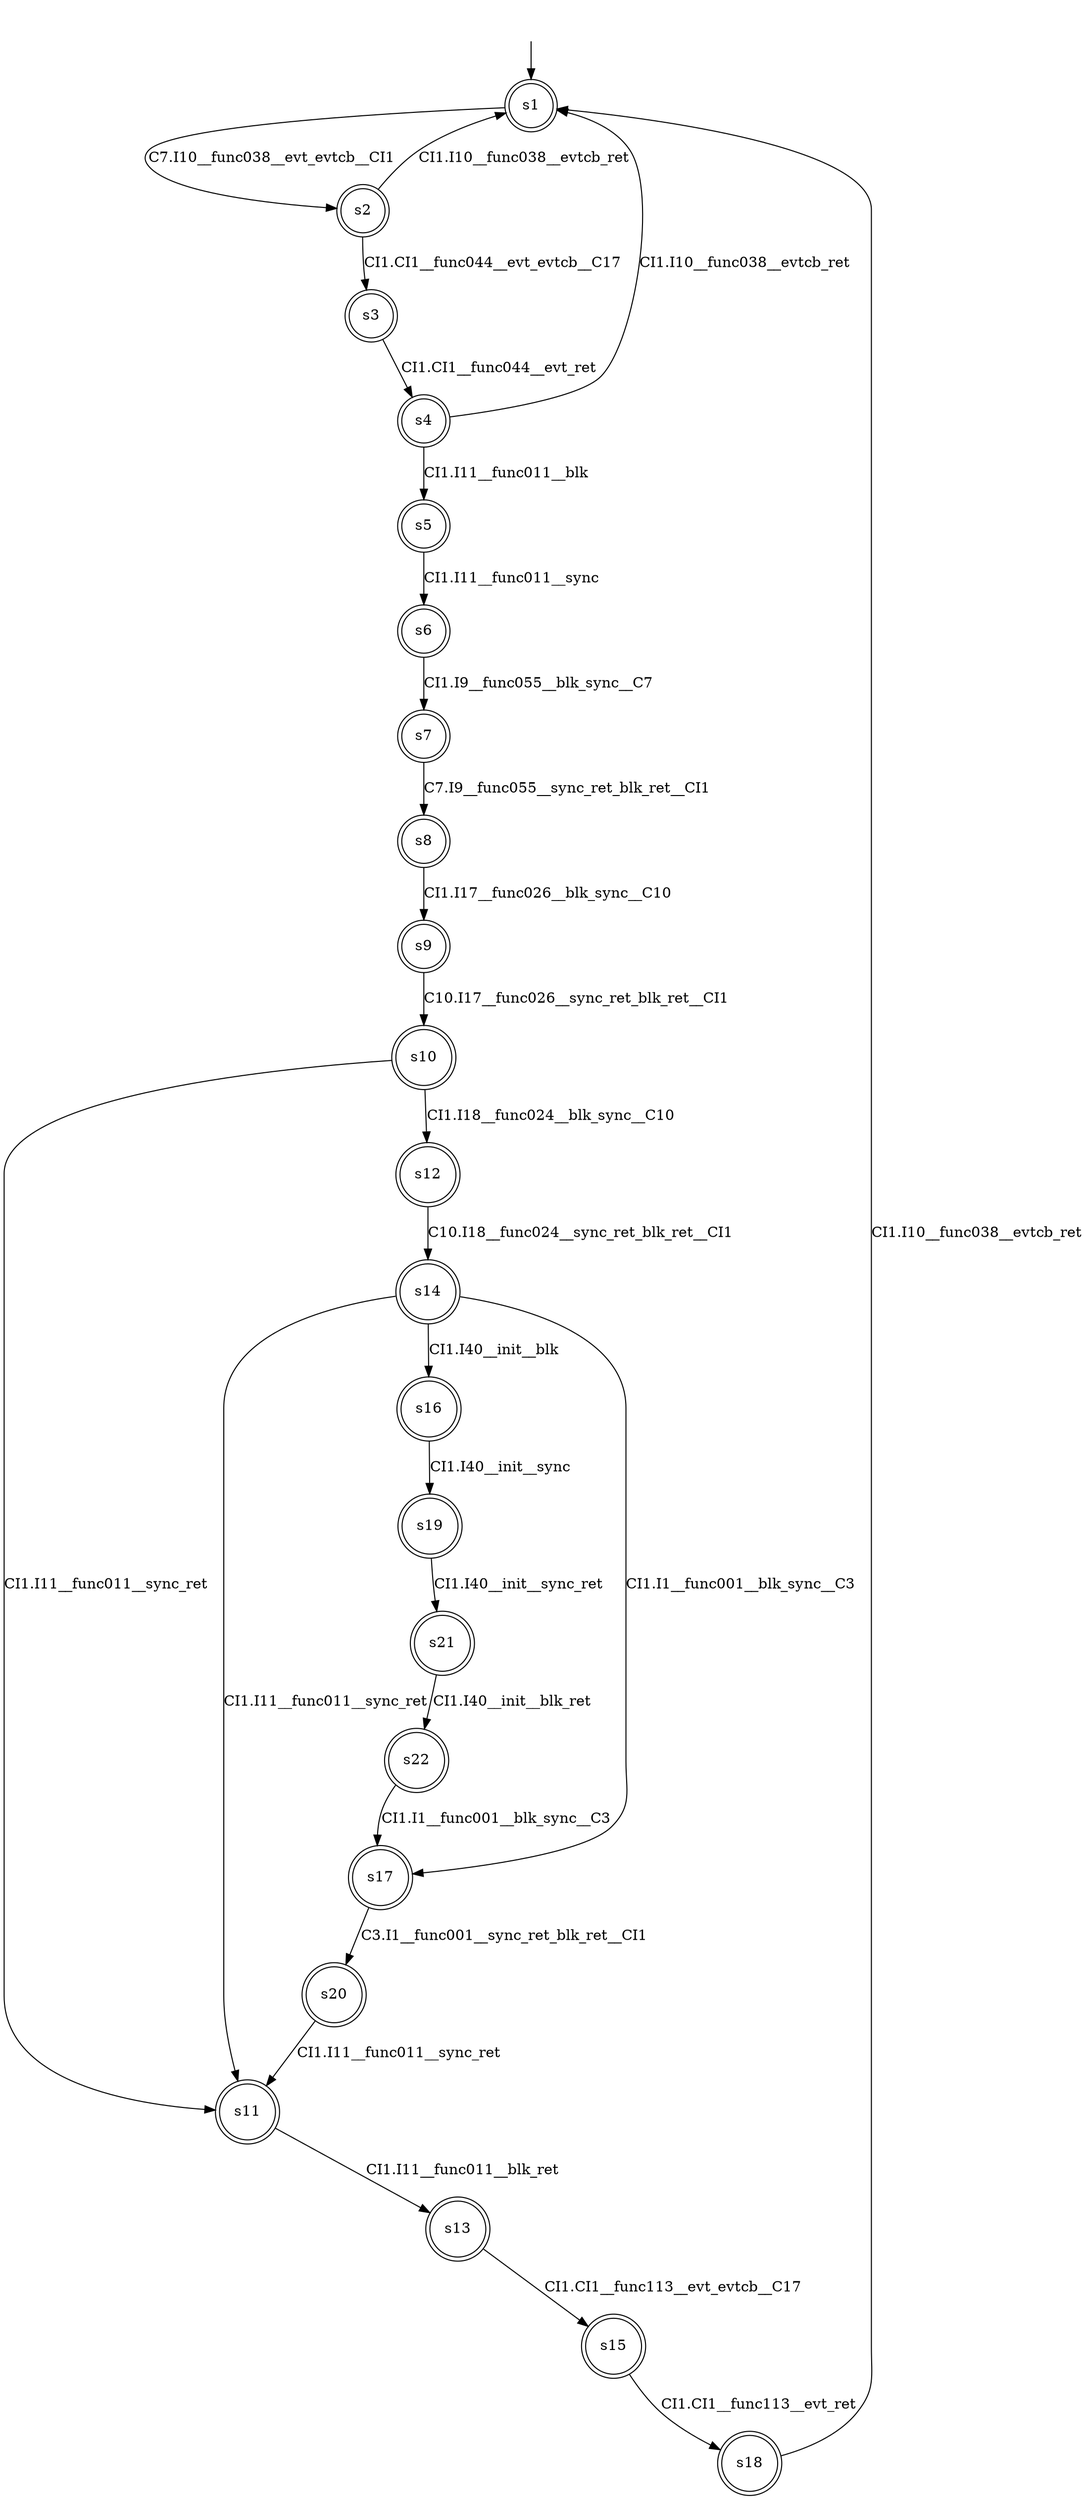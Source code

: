 digraph automaton {
	1 [label=<s1> shape="doublecircle"];
	2 [label=<s2> shape="doublecircle"];
	3 [label=<s3> shape="doublecircle"];
	4 [label=<s4> shape="doublecircle"];
	5 [label=<s5> shape="doublecircle"];
	6 [label=<s6> shape="doublecircle"];
	7 [label=<s7> shape="doublecircle"];
	8 [label=<s8> shape="doublecircle"];
	9 [label=<s9> shape="doublecircle"];
	10 [label=<s10> shape="doublecircle"];
	11 [label=<s11> shape="doublecircle"];
	12 [label=<s12> shape="doublecircle"];
	13 [label=<s13> shape="doublecircle"];
	14 [label=<s14> shape="doublecircle"];
	15 [label=<s15> shape="doublecircle"];
	16 [label=<s16> shape="doublecircle"];
	17 [label=<s17> shape="doublecircle"];
	18 [label=<s18> shape="doublecircle"];
	19 [label=<s19> shape="doublecircle"];
	20 [label=<s20> shape="doublecircle"];
	21 [label=<s21> shape="doublecircle"];
	22 [label=<s22> shape="doublecircle"];
	__init1 [label=<> shape="none"];
	__init1 -> 1;
	1 -> 2 [label=<C7.I10__func038__evt_evtcb__CI1> id="1-0-2"];
	2 -> 3 [label=<CI1.CI1__func044__evt_evtcb__C17> id="2-0-3"];
	2 -> 1 [label=<CI1.I10__func038__evtcb_ret> id="2-1-1"];
	3 -> 4 [label=<CI1.CI1__func044__evt_ret> id="3-0-4"];
	4 -> 1 [label=<CI1.I10__func038__evtcb_ret> id="4-0-1"];
	4 -> 5 [label=<CI1.I11__func011__blk> id="4-1-5"];
	5 -> 6 [label=<CI1.I11__func011__sync> id="5-0-6"];
	6 -> 7 [label=<CI1.I9__func055__blk_sync__C7> id="6-0-7"];
	7 -> 8 [label=<C7.I9__func055__sync_ret_blk_ret__CI1> id="7-0-8"];
	8 -> 9 [label=<CI1.I17__func026__blk_sync__C10> id="8-0-9"];
	9 -> 10 [label=<C10.I17__func026__sync_ret_blk_ret__CI1> id="9-0-10"];
	10 -> 11 [label=<CI1.I11__func011__sync_ret> id="10-0-11"];
	10 -> 12 [label=<CI1.I18__func024__blk_sync__C10> id="10-1-12"];
	11 -> 13 [label=<CI1.I11__func011__blk_ret> id="11-0-13"];
	12 -> 14 [label=<C10.I18__func024__sync_ret_blk_ret__CI1> id="12-0-14"];
	13 -> 15 [label=<CI1.CI1__func113__evt_evtcb__C17> id="13-0-15"];
	14 -> 11 [label=<CI1.I11__func011__sync_ret> id="14-0-11"];
	14 -> 16 [label=<CI1.I40__init__blk> id="14-1-16"];
	14 -> 17 [label=<CI1.I1__func001__blk_sync__C3> id="14-2-17"];
	15 -> 18 [label=<CI1.CI1__func113__evt_ret> id="15-0-18"];
	16 -> 19 [label=<CI1.I40__init__sync> id="16-0-19"];
	17 -> 20 [label=<C3.I1__func001__sync_ret_blk_ret__CI1> id="17-0-20"];
	18 -> 1 [label=<CI1.I10__func038__evtcb_ret> id="18-0-1"];
	19 -> 21 [label=<CI1.I40__init__sync_ret> id="19-0-21"];
	20 -> 11 [label=<CI1.I11__func011__sync_ret> id="20-0-11"];
	21 -> 22 [label=<CI1.I40__init__blk_ret> id="21-0-22"];
	22 -> 17 [label=<CI1.I1__func001__blk_sync__C3> id="22-0-17"];
}
